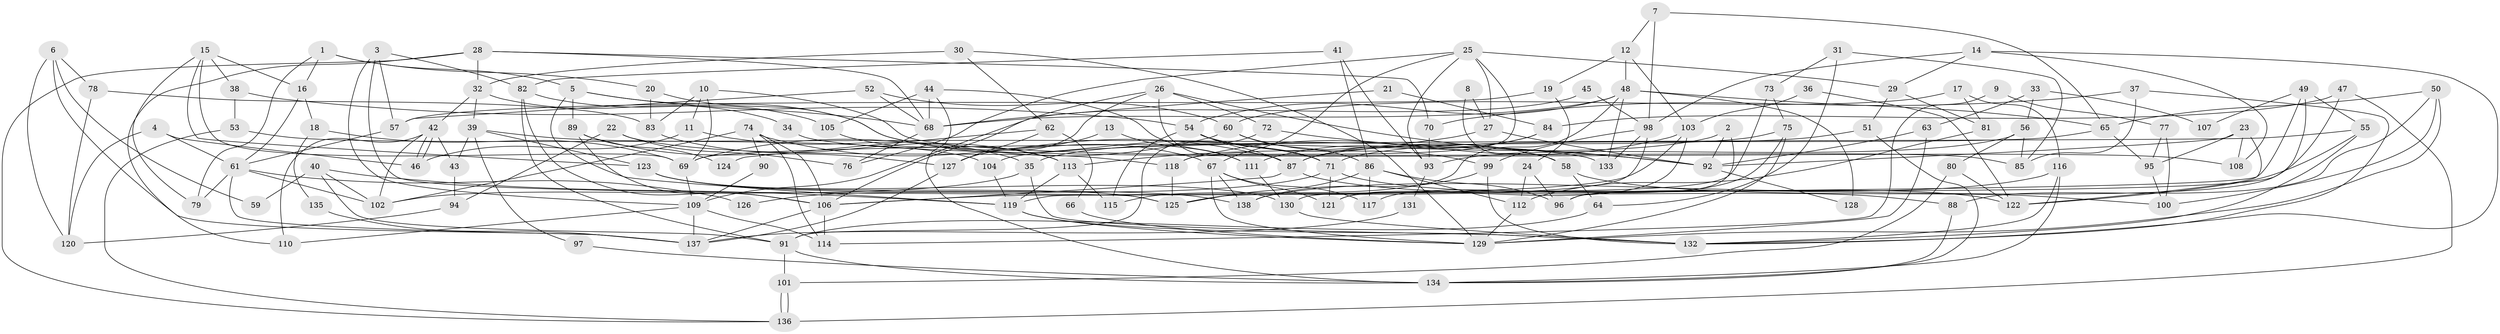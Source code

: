 // coarse degree distribution, {4: 0.21951219512195122, 2: 0.0975609756097561, 3: 0.18292682926829268, 5: 0.24390243902439024, 7: 0.04878048780487805, 6: 0.0975609756097561, 8: 0.07317073170731707, 10: 0.024390243902439025, 9: 0.012195121951219513}
// Generated by graph-tools (version 1.1) at 2025/54/03/04/25 21:54:56]
// undirected, 138 vertices, 276 edges
graph export_dot {
graph [start="1"]
  node [color=gray90,style=filled];
  1;
  2;
  3;
  4;
  5;
  6;
  7;
  8;
  9;
  10;
  11;
  12;
  13;
  14;
  15;
  16;
  17;
  18;
  19;
  20;
  21;
  22;
  23;
  24;
  25;
  26;
  27;
  28;
  29;
  30;
  31;
  32;
  33;
  34;
  35;
  36;
  37;
  38;
  39;
  40;
  41;
  42;
  43;
  44;
  45;
  46;
  47;
  48;
  49;
  50;
  51;
  52;
  53;
  54;
  55;
  56;
  57;
  58;
  59;
  60;
  61;
  62;
  63;
  64;
  65;
  66;
  67;
  68;
  69;
  70;
  71;
  72;
  73;
  74;
  75;
  76;
  77;
  78;
  79;
  80;
  81;
  82;
  83;
  84;
  85;
  86;
  87;
  88;
  89;
  90;
  91;
  92;
  93;
  94;
  95;
  96;
  97;
  98;
  99;
  100;
  101;
  102;
  103;
  104;
  105;
  106;
  107;
  108;
  109;
  110;
  111;
  112;
  113;
  114;
  115;
  116;
  117;
  118;
  119;
  120;
  121;
  122;
  123;
  124;
  125;
  126;
  127;
  128;
  129;
  130;
  131;
  132;
  133;
  134;
  135;
  136;
  137;
  138;
  1 -- 16;
  1 -- 5;
  1 -- 20;
  1 -- 79;
  2 -- 35;
  2 -- 96;
  2 -- 92;
  3 -- 57;
  3 -- 109;
  3 -- 82;
  3 -- 125;
  4 -- 120;
  4 -- 61;
  4 -- 46;
  5 -- 71;
  5 -- 68;
  5 -- 89;
  5 -- 119;
  6 -- 78;
  6 -- 137;
  6 -- 59;
  6 -- 120;
  7 -- 98;
  7 -- 12;
  7 -- 65;
  8 -- 58;
  8 -- 27;
  9 -- 114;
  9 -- 77;
  10 -- 11;
  10 -- 83;
  10 -- 69;
  10 -- 85;
  11 -- 46;
  11 -- 35;
  12 -- 103;
  12 -- 48;
  12 -- 19;
  13 -- 111;
  13 -- 127;
  14 -- 132;
  14 -- 98;
  14 -- 29;
  14 -- 108;
  15 -- 123;
  15 -- 79;
  15 -- 16;
  15 -- 38;
  15 -- 69;
  16 -- 61;
  16 -- 18;
  17 -- 116;
  17 -- 81;
  17 -- 60;
  18 -- 69;
  18 -- 135;
  19 -- 57;
  19 -- 24;
  20 -- 67;
  20 -- 83;
  21 -- 68;
  21 -- 84;
  22 -- 76;
  22 -- 118;
  22 -- 94;
  23 -- 92;
  23 -- 95;
  23 -- 108;
  23 -- 122;
  24 -- 96;
  24 -- 112;
  25 -- 27;
  25 -- 93;
  25 -- 29;
  25 -- 67;
  25 -- 76;
  25 -- 118;
  26 -- 106;
  26 -- 92;
  26 -- 72;
  26 -- 87;
  26 -- 127;
  27 -- 113;
  27 -- 92;
  28 -- 136;
  28 -- 110;
  28 -- 32;
  28 -- 68;
  28 -- 70;
  29 -- 51;
  29 -- 81;
  30 -- 129;
  30 -- 32;
  30 -- 62;
  31 -- 73;
  31 -- 85;
  31 -- 64;
  32 -- 39;
  32 -- 34;
  32 -- 42;
  33 -- 63;
  33 -- 56;
  33 -- 107;
  34 -- 108;
  35 -- 102;
  35 -- 132;
  36 -- 103;
  36 -- 122;
  37 -- 132;
  37 -- 85;
  37 -- 70;
  38 -- 54;
  38 -- 53;
  39 -- 123;
  39 -- 104;
  39 -- 43;
  39 -- 97;
  40 -- 91;
  40 -- 119;
  40 -- 59;
  40 -- 102;
  41 -- 86;
  41 -- 82;
  41 -- 93;
  42 -- 46;
  42 -- 46;
  42 -- 43;
  42 -- 102;
  42 -- 110;
  43 -- 94;
  44 -- 68;
  44 -- 134;
  44 -- 105;
  44 -- 111;
  45 -- 98;
  45 -- 109;
  47 -- 84;
  47 -- 130;
  47 -- 136;
  48 -- 65;
  48 -- 115;
  48 -- 54;
  48 -- 68;
  48 -- 128;
  48 -- 133;
  49 -- 55;
  49 -- 119;
  49 -- 96;
  49 -- 107;
  50 -- 129;
  50 -- 88;
  50 -- 65;
  50 -- 100;
  51 -- 71;
  51 -- 134;
  52 -- 60;
  52 -- 68;
  52 -- 57;
  53 -- 136;
  53 -- 133;
  54 -- 87;
  54 -- 58;
  54 -- 71;
  54 -- 115;
  55 -- 122;
  55 -- 69;
  55 -- 132;
  56 -- 93;
  56 -- 80;
  56 -- 85;
  57 -- 61;
  58 -- 64;
  58 -- 100;
  60 -- 69;
  60 -- 86;
  60 -- 99;
  61 -- 102;
  61 -- 137;
  61 -- 79;
  61 -- 126;
  62 -- 127;
  62 -- 66;
  62 -- 124;
  63 -- 92;
  63 -- 129;
  64 -- 91;
  65 -- 95;
  65 -- 104;
  66 -- 129;
  67 -- 117;
  67 -- 121;
  67 -- 129;
  67 -- 138;
  68 -- 76;
  69 -- 109;
  70 -- 93;
  71 -- 121;
  71 -- 122;
  71 -- 126;
  72 -- 91;
  72 -- 92;
  73 -- 75;
  73 -- 121;
  74 -- 102;
  74 -- 87;
  74 -- 90;
  74 -- 106;
  74 -- 114;
  75 -- 87;
  75 -- 129;
  75 -- 117;
  77 -- 100;
  77 -- 95;
  78 -- 83;
  78 -- 120;
  80 -- 122;
  80 -- 101;
  81 -- 112;
  82 -- 106;
  82 -- 91;
  82 -- 105;
  83 -- 113;
  84 -- 111;
  84 -- 87;
  86 -- 125;
  86 -- 96;
  86 -- 112;
  86 -- 117;
  87 -- 106;
  87 -- 88;
  88 -- 134;
  89 -- 106;
  89 -- 124;
  89 -- 127;
  90 -- 109;
  91 -- 134;
  91 -- 101;
  92 -- 128;
  93 -- 131;
  94 -- 120;
  95 -- 100;
  97 -- 134;
  98 -- 99;
  98 -- 133;
  98 -- 125;
  99 -- 132;
  99 -- 138;
  101 -- 136;
  101 -- 136;
  103 -- 106;
  103 -- 118;
  103 -- 121;
  104 -- 119;
  105 -- 113;
  106 -- 114;
  106 -- 137;
  109 -- 137;
  109 -- 110;
  109 -- 114;
  111 -- 130;
  112 -- 129;
  113 -- 119;
  113 -- 115;
  116 -- 138;
  116 -- 132;
  116 -- 134;
  118 -- 125;
  119 -- 129;
  119 -- 132;
  123 -- 138;
  123 -- 125;
  123 -- 130;
  127 -- 137;
  130 -- 132;
  131 -- 137;
  135 -- 137;
}
